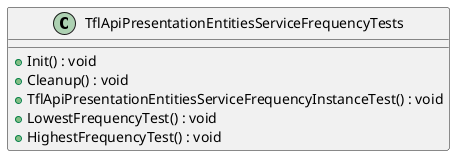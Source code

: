 @startuml
class TflApiPresentationEntitiesServiceFrequencyTests {
    + Init() : void
    + Cleanup() : void
    + TflApiPresentationEntitiesServiceFrequencyInstanceTest() : void
    + LowestFrequencyTest() : void
    + HighestFrequencyTest() : void
}
@enduml

